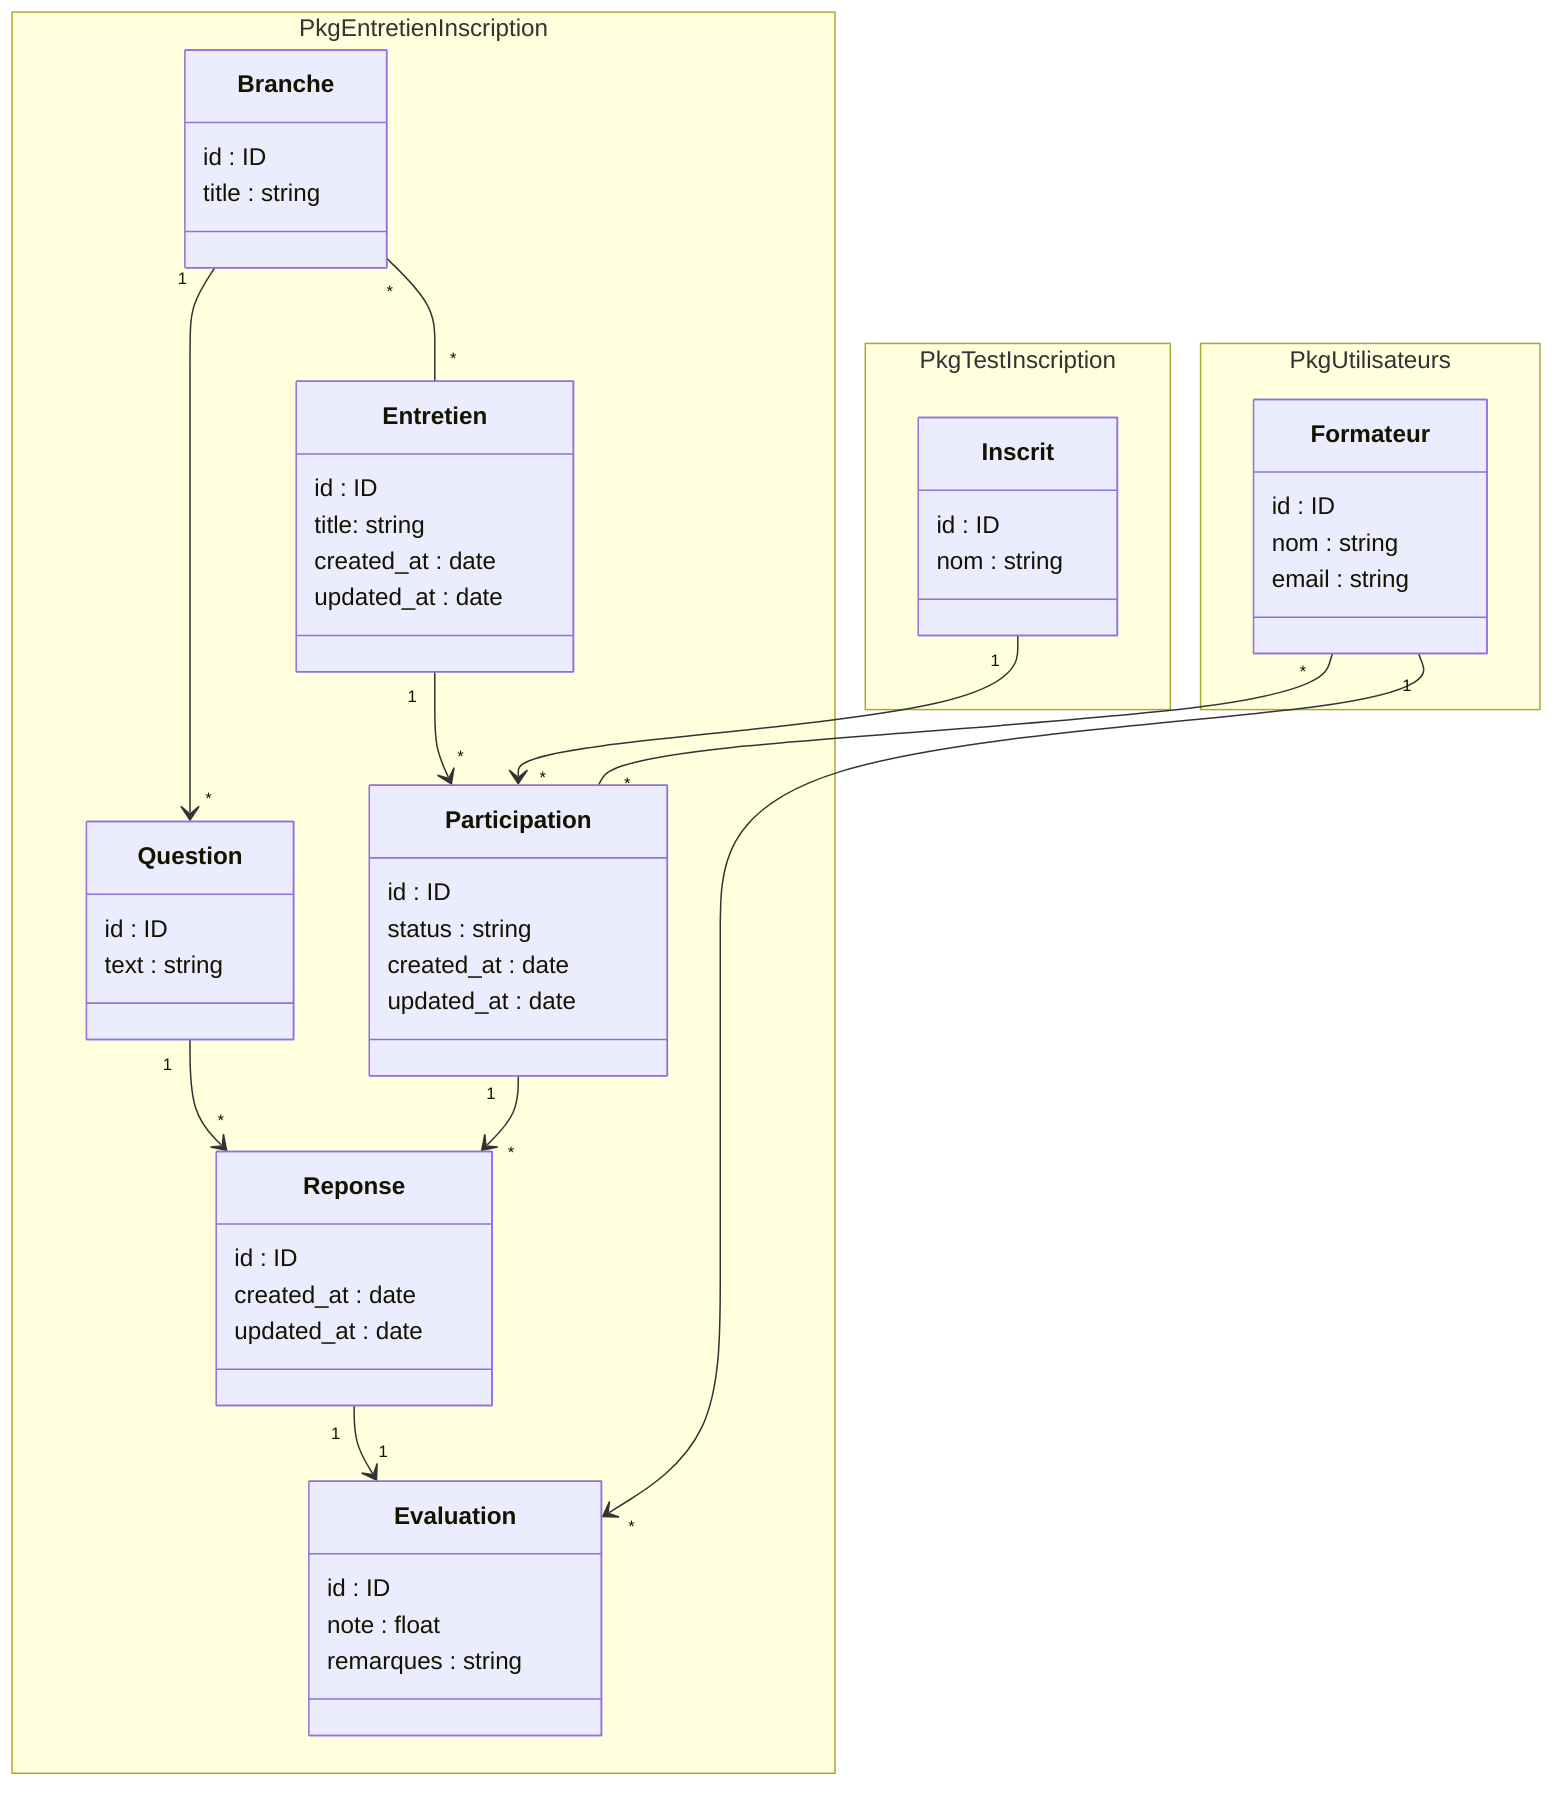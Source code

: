 classDiagram

namespace PkgEntretienInscription {
  class Entretien
  class Participation
  class Branche
  class Question
  class Reponse
  class Evaluation
}

class Entretien {
  id : ID
  title: string
  created_at : date
  updated_at : date
}

class Participation {
  id : ID
  status : string
  created_at : date
  updated_at : date
}

class Branche {
  id : ID
  title : string
}

class Question {
  id : ID
  text : string
}

class Reponse {
  id : ID
  created_at : date
  updated_at : date
}

class Evaluation{
  id : ID
  note : float
  remarques : string
}

namespace PkgTestInscription {
  class Inscrit
}

class Inscrit {
  id : ID
  nom : string
}

namespace PkgUtilisateurs {
  class Formateur
}

class Formateur {
  id : ID
  nom : string
  email : string
}


Inscrit "1" --> "*" Participation
Participation "1" --> "*" Reponse
Formateur "*" -- "*" Participation
Branche "1" --> "*" Question
Reponse "1" --> "1" Evaluation
Formateur "1" --> "*" Evaluation
Entretien "1" --> "*" Participation
Branche "*" -- "*" Entretien
Question "1" --> "*" Reponse